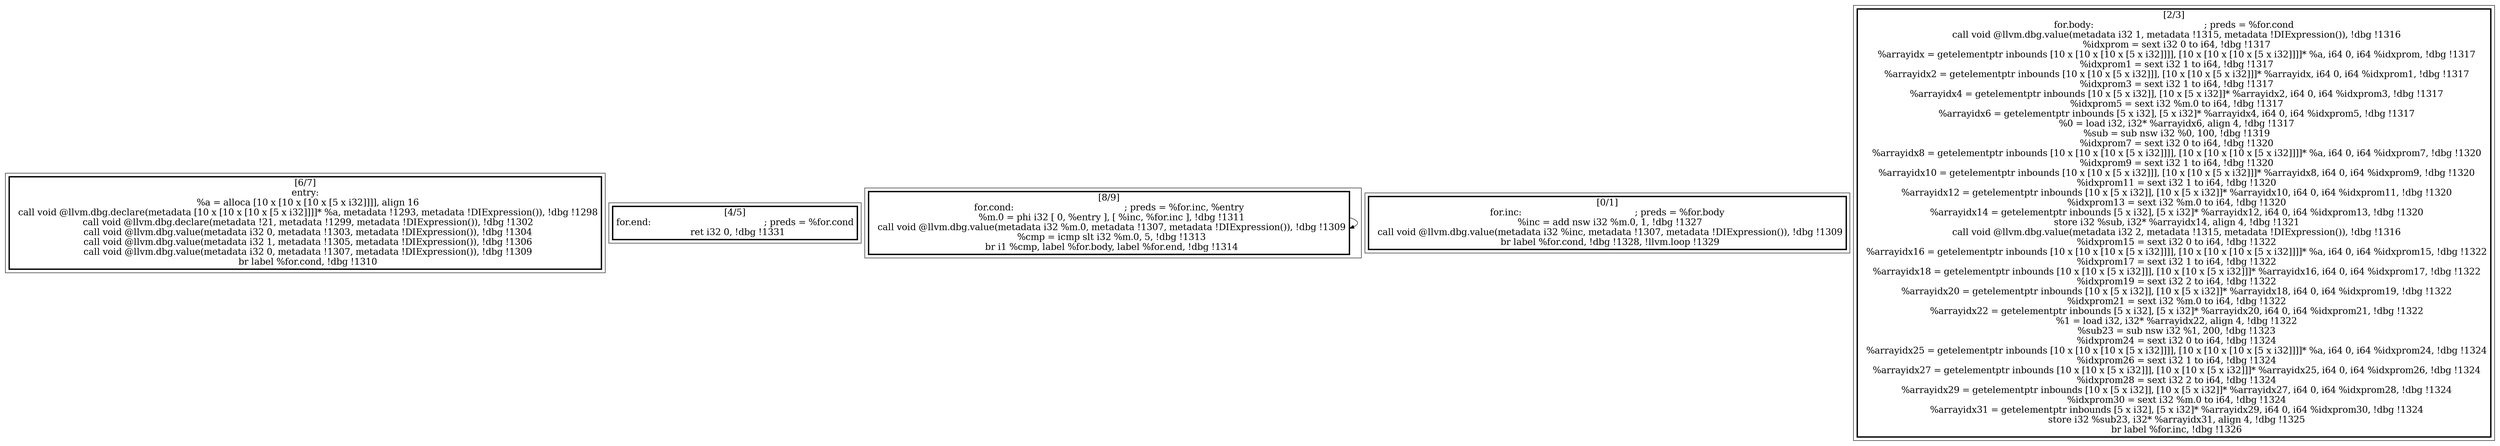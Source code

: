
digraph G {





subgraph cluster4 {


node24 [penwidth=3.0,fontsize=20,shape=rectangle,label="[6/7]
entry:
  %a = alloca [10 x [10 x [10 x [5 x i32]]]], align 16
  call void @llvm.dbg.declare(metadata [10 x [10 x [10 x [5 x i32]]]]* %a, metadata !1293, metadata !DIExpression()), !dbg !1298
  call void @llvm.dbg.declare(metadata !21, metadata !1299, metadata !DIExpression()), !dbg !1302
  call void @llvm.dbg.value(metadata i32 0, metadata !1303, metadata !DIExpression()), !dbg !1304
  call void @llvm.dbg.value(metadata i32 1, metadata !1305, metadata !DIExpression()), !dbg !1306
  call void @llvm.dbg.value(metadata i32 0, metadata !1307, metadata !DIExpression()), !dbg !1309
  br label %for.cond, !dbg !1310
" ]



}

subgraph cluster3 {


node23 [penwidth=3.0,fontsize=20,shape=rectangle,label="[4/5]
for.end:                                          ; preds = %for.cond
  ret i32 0, !dbg !1331
" ]



}

subgraph cluster2 {


node22 [penwidth=3.0,fontsize=20,shape=rectangle,label="[8/9]
for.cond:                                         ; preds = %for.inc, %entry
  %m.0 = phi i32 [ 0, %entry ], [ %inc, %for.inc ], !dbg !1311
  call void @llvm.dbg.value(metadata i32 %m.0, metadata !1307, metadata !DIExpression()), !dbg !1309
  %cmp = icmp slt i32 %m.0, 5, !dbg !1313
  br i1 %cmp, label %for.body, label %for.end, !dbg !1314
" ]

node22->node22 [ ]


}

subgraph cluster0 {


node20 [penwidth=3.0,fontsize=20,shape=rectangle,label="[0/1]
for.inc:                                          ; preds = %for.body
  %inc = add nsw i32 %m.0, 1, !dbg !1327
  call void @llvm.dbg.value(metadata i32 %inc, metadata !1307, metadata !DIExpression()), !dbg !1309
  br label %for.cond, !dbg !1328, !llvm.loop !1329
" ]



}

subgraph cluster1 {


node21 [penwidth=3.0,fontsize=20,shape=rectangle,label="[2/3]
for.body:                                         ; preds = %for.cond
  call void @llvm.dbg.value(metadata i32 1, metadata !1315, metadata !DIExpression()), !dbg !1316
  %idxprom = sext i32 0 to i64, !dbg !1317
  %arrayidx = getelementptr inbounds [10 x [10 x [10 x [5 x i32]]]], [10 x [10 x [10 x [5 x i32]]]]* %a, i64 0, i64 %idxprom, !dbg !1317
  %idxprom1 = sext i32 1 to i64, !dbg !1317
  %arrayidx2 = getelementptr inbounds [10 x [10 x [5 x i32]]], [10 x [10 x [5 x i32]]]* %arrayidx, i64 0, i64 %idxprom1, !dbg !1317
  %idxprom3 = sext i32 1 to i64, !dbg !1317
  %arrayidx4 = getelementptr inbounds [10 x [5 x i32]], [10 x [5 x i32]]* %arrayidx2, i64 0, i64 %idxprom3, !dbg !1317
  %idxprom5 = sext i32 %m.0 to i64, !dbg !1317
  %arrayidx6 = getelementptr inbounds [5 x i32], [5 x i32]* %arrayidx4, i64 0, i64 %idxprom5, !dbg !1317
  %0 = load i32, i32* %arrayidx6, align 4, !dbg !1317
  %sub = sub nsw i32 %0, 100, !dbg !1319
  %idxprom7 = sext i32 0 to i64, !dbg !1320
  %arrayidx8 = getelementptr inbounds [10 x [10 x [10 x [5 x i32]]]], [10 x [10 x [10 x [5 x i32]]]]* %a, i64 0, i64 %idxprom7, !dbg !1320
  %idxprom9 = sext i32 1 to i64, !dbg !1320
  %arrayidx10 = getelementptr inbounds [10 x [10 x [5 x i32]]], [10 x [10 x [5 x i32]]]* %arrayidx8, i64 0, i64 %idxprom9, !dbg !1320
  %idxprom11 = sext i32 1 to i64, !dbg !1320
  %arrayidx12 = getelementptr inbounds [10 x [5 x i32]], [10 x [5 x i32]]* %arrayidx10, i64 0, i64 %idxprom11, !dbg !1320
  %idxprom13 = sext i32 %m.0 to i64, !dbg !1320
  %arrayidx14 = getelementptr inbounds [5 x i32], [5 x i32]* %arrayidx12, i64 0, i64 %idxprom13, !dbg !1320
  store i32 %sub, i32* %arrayidx14, align 4, !dbg !1321
  call void @llvm.dbg.value(metadata i32 2, metadata !1315, metadata !DIExpression()), !dbg !1316
  %idxprom15 = sext i32 0 to i64, !dbg !1322
  %arrayidx16 = getelementptr inbounds [10 x [10 x [10 x [5 x i32]]]], [10 x [10 x [10 x [5 x i32]]]]* %a, i64 0, i64 %idxprom15, !dbg !1322
  %idxprom17 = sext i32 1 to i64, !dbg !1322
  %arrayidx18 = getelementptr inbounds [10 x [10 x [5 x i32]]], [10 x [10 x [5 x i32]]]* %arrayidx16, i64 0, i64 %idxprom17, !dbg !1322
  %idxprom19 = sext i32 2 to i64, !dbg !1322
  %arrayidx20 = getelementptr inbounds [10 x [5 x i32]], [10 x [5 x i32]]* %arrayidx18, i64 0, i64 %idxprom19, !dbg !1322
  %idxprom21 = sext i32 %m.0 to i64, !dbg !1322
  %arrayidx22 = getelementptr inbounds [5 x i32], [5 x i32]* %arrayidx20, i64 0, i64 %idxprom21, !dbg !1322
  %1 = load i32, i32* %arrayidx22, align 4, !dbg !1322
  %sub23 = sub nsw i32 %1, 200, !dbg !1323
  %idxprom24 = sext i32 0 to i64, !dbg !1324
  %arrayidx25 = getelementptr inbounds [10 x [10 x [10 x [5 x i32]]]], [10 x [10 x [10 x [5 x i32]]]]* %a, i64 0, i64 %idxprom24, !dbg !1324
  %idxprom26 = sext i32 1 to i64, !dbg !1324
  %arrayidx27 = getelementptr inbounds [10 x [10 x [5 x i32]]], [10 x [10 x [5 x i32]]]* %arrayidx25, i64 0, i64 %idxprom26, !dbg !1324
  %idxprom28 = sext i32 2 to i64, !dbg !1324
  %arrayidx29 = getelementptr inbounds [10 x [5 x i32]], [10 x [5 x i32]]* %arrayidx27, i64 0, i64 %idxprom28, !dbg !1324
  %idxprom30 = sext i32 %m.0 to i64, !dbg !1324
  %arrayidx31 = getelementptr inbounds [5 x i32], [5 x i32]* %arrayidx29, i64 0, i64 %idxprom30, !dbg !1324
  store i32 %sub23, i32* %arrayidx31, align 4, !dbg !1325
  br label %for.inc, !dbg !1326
" ]



}

}
